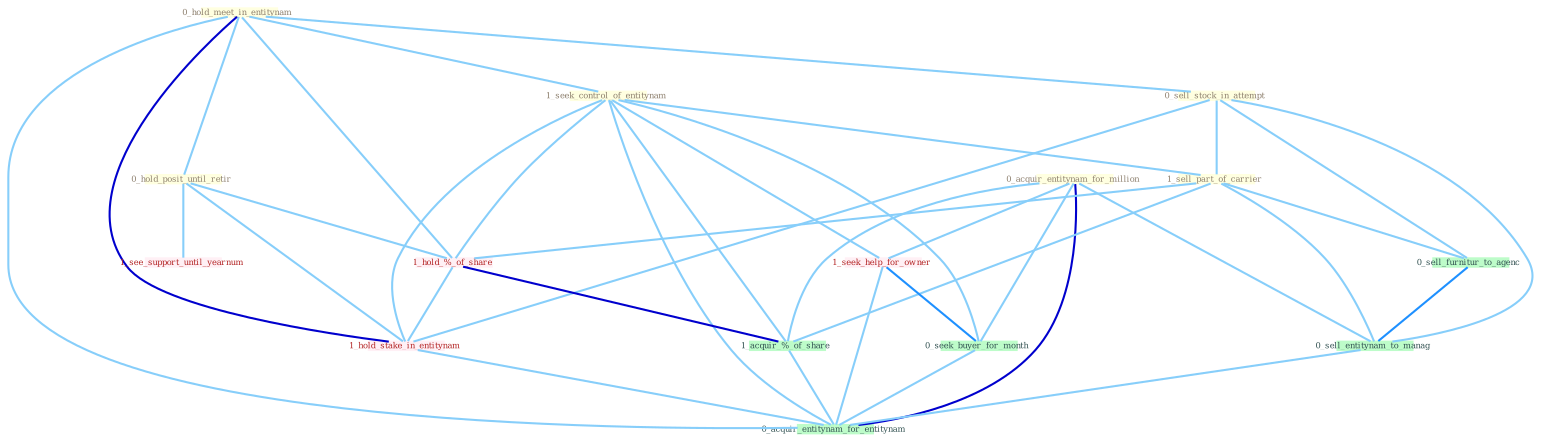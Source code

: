 Graph G{ 
    node
    [shape=polygon,style=filled,width=.5,height=.06,color="#BDFCC9",fixedsize=true,fontsize=4,
    fontcolor="#2f4f4f"];
    {node
    [color="#ffffe0", fontcolor="#8b7d6b"] "0_hold_meet_in_entitynam " "0_sell_stock_in_attempt " "0_acquir_entitynam_for_million " "1_seek_control_of_entitynam " "0_hold_posit_until_retir " "1_sell_part_of_carrier "}
{node [color="#fff0f5", fontcolor="#b22222"] "1_hold_%_of_share " "1_hold_stake_in_entitynam " "1_seek_help_for_owner " "1_see_support_until_yearnum "}
edge [color="#B0E2FF"];

	"0_hold_meet_in_entitynam " -- "0_sell_stock_in_attempt " [w="1", color="#87cefa" ];
	"0_hold_meet_in_entitynam " -- "1_seek_control_of_entitynam " [w="1", color="#87cefa" ];
	"0_hold_meet_in_entitynam " -- "0_hold_posit_until_retir " [w="1", color="#87cefa" ];
	"0_hold_meet_in_entitynam " -- "1_hold_%_of_share " [w="1", color="#87cefa" ];
	"0_hold_meet_in_entitynam " -- "1_hold_stake_in_entitynam " [w="3", color="#0000cd" , len=0.6];
	"0_hold_meet_in_entitynam " -- "0_acquir_entitynam_for_entitynam " [w="1", color="#87cefa" ];
	"0_sell_stock_in_attempt " -- "1_sell_part_of_carrier " [w="1", color="#87cefa" ];
	"0_sell_stock_in_attempt " -- "1_hold_stake_in_entitynam " [w="1", color="#87cefa" ];
	"0_sell_stock_in_attempt " -- "0_sell_furnitur_to_agenc " [w="1", color="#87cefa" ];
	"0_sell_stock_in_attempt " -- "0_sell_entitynam_to_manag " [w="1", color="#87cefa" ];
	"0_acquir_entitynam_for_million " -- "1_seek_help_for_owner " [w="1", color="#87cefa" ];
	"0_acquir_entitynam_for_million " -- "0_seek_buyer_for_month " [w="1", color="#87cefa" ];
	"0_acquir_entitynam_for_million " -- "1_acquir_%_of_share " [w="1", color="#87cefa" ];
	"0_acquir_entitynam_for_million " -- "0_sell_entitynam_to_manag " [w="1", color="#87cefa" ];
	"0_acquir_entitynam_for_million " -- "0_acquir_entitynam_for_entitynam " [w="3", color="#0000cd" , len=0.6];
	"1_seek_control_of_entitynam " -- "1_sell_part_of_carrier " [w="1", color="#87cefa" ];
	"1_seek_control_of_entitynam " -- "1_hold_%_of_share " [w="1", color="#87cefa" ];
	"1_seek_control_of_entitynam " -- "1_hold_stake_in_entitynam " [w="1", color="#87cefa" ];
	"1_seek_control_of_entitynam " -- "1_seek_help_for_owner " [w="1", color="#87cefa" ];
	"1_seek_control_of_entitynam " -- "0_seek_buyer_for_month " [w="1", color="#87cefa" ];
	"1_seek_control_of_entitynam " -- "1_acquir_%_of_share " [w="1", color="#87cefa" ];
	"1_seek_control_of_entitynam " -- "0_acquir_entitynam_for_entitynam " [w="1", color="#87cefa" ];
	"0_hold_posit_until_retir " -- "1_hold_%_of_share " [w="1", color="#87cefa" ];
	"0_hold_posit_until_retir " -- "1_hold_stake_in_entitynam " [w="1", color="#87cefa" ];
	"0_hold_posit_until_retir " -- "1_see_support_until_yearnum " [w="1", color="#87cefa" ];
	"1_sell_part_of_carrier " -- "1_hold_%_of_share " [w="1", color="#87cefa" ];
	"1_sell_part_of_carrier " -- "1_acquir_%_of_share " [w="1", color="#87cefa" ];
	"1_sell_part_of_carrier " -- "0_sell_furnitur_to_agenc " [w="1", color="#87cefa" ];
	"1_sell_part_of_carrier " -- "0_sell_entitynam_to_manag " [w="1", color="#87cefa" ];
	"1_hold_%_of_share " -- "1_hold_stake_in_entitynam " [w="1", color="#87cefa" ];
	"1_hold_%_of_share " -- "1_acquir_%_of_share " [w="3", color="#0000cd" , len=0.6];
	"1_hold_stake_in_entitynam " -- "0_acquir_entitynam_for_entitynam " [w="1", color="#87cefa" ];
	"1_seek_help_for_owner " -- "0_seek_buyer_for_month " [w="2", color="#1e90ff" , len=0.8];
	"1_seek_help_for_owner " -- "0_acquir_entitynam_for_entitynam " [w="1", color="#87cefa" ];
	"0_seek_buyer_for_month " -- "0_acquir_entitynam_for_entitynam " [w="1", color="#87cefa" ];
	"1_acquir_%_of_share " -- "0_acquir_entitynam_for_entitynam " [w="1", color="#87cefa" ];
	"0_sell_furnitur_to_agenc " -- "0_sell_entitynam_to_manag " [w="2", color="#1e90ff" , len=0.8];
	"0_sell_entitynam_to_manag " -- "0_acquir_entitynam_for_entitynam " [w="1", color="#87cefa" ];
}
